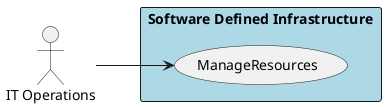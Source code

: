 @startuml

left to right direction
Actor "IT Operations" as ITOperations


rectangle "Software Defined Infrastructure" #lightblue {
usecase "ManageResources" as ManageResources
    ITOperations --> ManageResources
    }

@enduml
